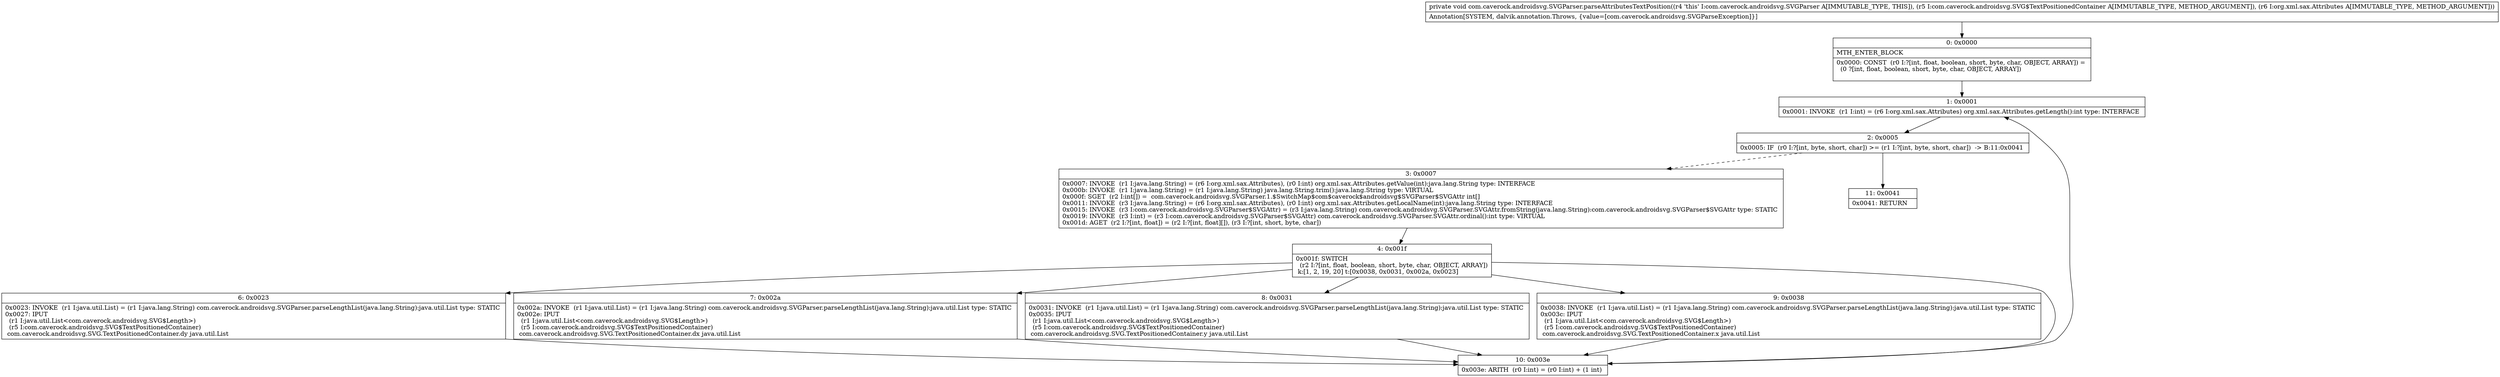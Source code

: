digraph "CFG forcom.caverock.androidsvg.SVGParser.parseAttributesTextPosition(Lcom\/caverock\/androidsvg\/SVG$TextPositionedContainer;Lorg\/xml\/sax\/Attributes;)V" {
Node_0 [shape=record,label="{0\:\ 0x0000|MTH_ENTER_BLOCK\l|0x0000: CONST  (r0 I:?[int, float, boolean, short, byte, char, OBJECT, ARRAY]) = \l  (0 ?[int, float, boolean, short, byte, char, OBJECT, ARRAY])\l \l}"];
Node_1 [shape=record,label="{1\:\ 0x0001|0x0001: INVOKE  (r1 I:int) = (r6 I:org.xml.sax.Attributes) org.xml.sax.Attributes.getLength():int type: INTERFACE \l}"];
Node_2 [shape=record,label="{2\:\ 0x0005|0x0005: IF  (r0 I:?[int, byte, short, char]) \>= (r1 I:?[int, byte, short, char])  \-\> B:11:0x0041 \l}"];
Node_3 [shape=record,label="{3\:\ 0x0007|0x0007: INVOKE  (r1 I:java.lang.String) = (r6 I:org.xml.sax.Attributes), (r0 I:int) org.xml.sax.Attributes.getValue(int):java.lang.String type: INTERFACE \l0x000b: INVOKE  (r1 I:java.lang.String) = (r1 I:java.lang.String) java.lang.String.trim():java.lang.String type: VIRTUAL \l0x000f: SGET  (r2 I:int[]) =  com.caverock.androidsvg.SVGParser.1.$SwitchMap$com$caverock$androidsvg$SVGParser$SVGAttr int[] \l0x0011: INVOKE  (r3 I:java.lang.String) = (r6 I:org.xml.sax.Attributes), (r0 I:int) org.xml.sax.Attributes.getLocalName(int):java.lang.String type: INTERFACE \l0x0015: INVOKE  (r3 I:com.caverock.androidsvg.SVGParser$SVGAttr) = (r3 I:java.lang.String) com.caverock.androidsvg.SVGParser.SVGAttr.fromString(java.lang.String):com.caverock.androidsvg.SVGParser$SVGAttr type: STATIC \l0x0019: INVOKE  (r3 I:int) = (r3 I:com.caverock.androidsvg.SVGParser$SVGAttr) com.caverock.androidsvg.SVGParser.SVGAttr.ordinal():int type: VIRTUAL \l0x001d: AGET  (r2 I:?[int, float]) = (r2 I:?[int, float][]), (r3 I:?[int, short, byte, char]) \l}"];
Node_4 [shape=record,label="{4\:\ 0x001f|0x001f: SWITCH  \l  (r2 I:?[int, float, boolean, short, byte, char, OBJECT, ARRAY])\l k:[1, 2, 19, 20] t:[0x0038, 0x0031, 0x002a, 0x0023] \l}"];
Node_6 [shape=record,label="{6\:\ 0x0023|0x0023: INVOKE  (r1 I:java.util.List) = (r1 I:java.lang.String) com.caverock.androidsvg.SVGParser.parseLengthList(java.lang.String):java.util.List type: STATIC \l0x0027: IPUT  \l  (r1 I:java.util.List\<com.caverock.androidsvg.SVG$Length\>)\l  (r5 I:com.caverock.androidsvg.SVG$TextPositionedContainer)\l com.caverock.androidsvg.SVG.TextPositionedContainer.dy java.util.List \l}"];
Node_7 [shape=record,label="{7\:\ 0x002a|0x002a: INVOKE  (r1 I:java.util.List) = (r1 I:java.lang.String) com.caverock.androidsvg.SVGParser.parseLengthList(java.lang.String):java.util.List type: STATIC \l0x002e: IPUT  \l  (r1 I:java.util.List\<com.caverock.androidsvg.SVG$Length\>)\l  (r5 I:com.caverock.androidsvg.SVG$TextPositionedContainer)\l com.caverock.androidsvg.SVG.TextPositionedContainer.dx java.util.List \l}"];
Node_8 [shape=record,label="{8\:\ 0x0031|0x0031: INVOKE  (r1 I:java.util.List) = (r1 I:java.lang.String) com.caverock.androidsvg.SVGParser.parseLengthList(java.lang.String):java.util.List type: STATIC \l0x0035: IPUT  \l  (r1 I:java.util.List\<com.caverock.androidsvg.SVG$Length\>)\l  (r5 I:com.caverock.androidsvg.SVG$TextPositionedContainer)\l com.caverock.androidsvg.SVG.TextPositionedContainer.y java.util.List \l}"];
Node_9 [shape=record,label="{9\:\ 0x0038|0x0038: INVOKE  (r1 I:java.util.List) = (r1 I:java.lang.String) com.caverock.androidsvg.SVGParser.parseLengthList(java.lang.String):java.util.List type: STATIC \l0x003c: IPUT  \l  (r1 I:java.util.List\<com.caverock.androidsvg.SVG$Length\>)\l  (r5 I:com.caverock.androidsvg.SVG$TextPositionedContainer)\l com.caverock.androidsvg.SVG.TextPositionedContainer.x java.util.List \l}"];
Node_10 [shape=record,label="{10\:\ 0x003e|0x003e: ARITH  (r0 I:int) = (r0 I:int) + (1 int) \l}"];
Node_11 [shape=record,label="{11\:\ 0x0041|0x0041: RETURN   \l}"];
MethodNode[shape=record,label="{private void com.caverock.androidsvg.SVGParser.parseAttributesTextPosition((r4 'this' I:com.caverock.androidsvg.SVGParser A[IMMUTABLE_TYPE, THIS]), (r5 I:com.caverock.androidsvg.SVG$TextPositionedContainer A[IMMUTABLE_TYPE, METHOD_ARGUMENT]), (r6 I:org.xml.sax.Attributes A[IMMUTABLE_TYPE, METHOD_ARGUMENT]))  | Annotation[SYSTEM, dalvik.annotation.Throws, \{value=[com.caverock.androidsvg.SVGParseException]\}]\l}"];
MethodNode -> Node_0;
Node_0 -> Node_1;
Node_1 -> Node_2;
Node_2 -> Node_3[style=dashed];
Node_2 -> Node_11;
Node_3 -> Node_4;
Node_4 -> Node_6;
Node_4 -> Node_7;
Node_4 -> Node_8;
Node_4 -> Node_9;
Node_4 -> Node_10;
Node_6 -> Node_10;
Node_7 -> Node_10;
Node_8 -> Node_10;
Node_9 -> Node_10;
Node_10 -> Node_1;
}

